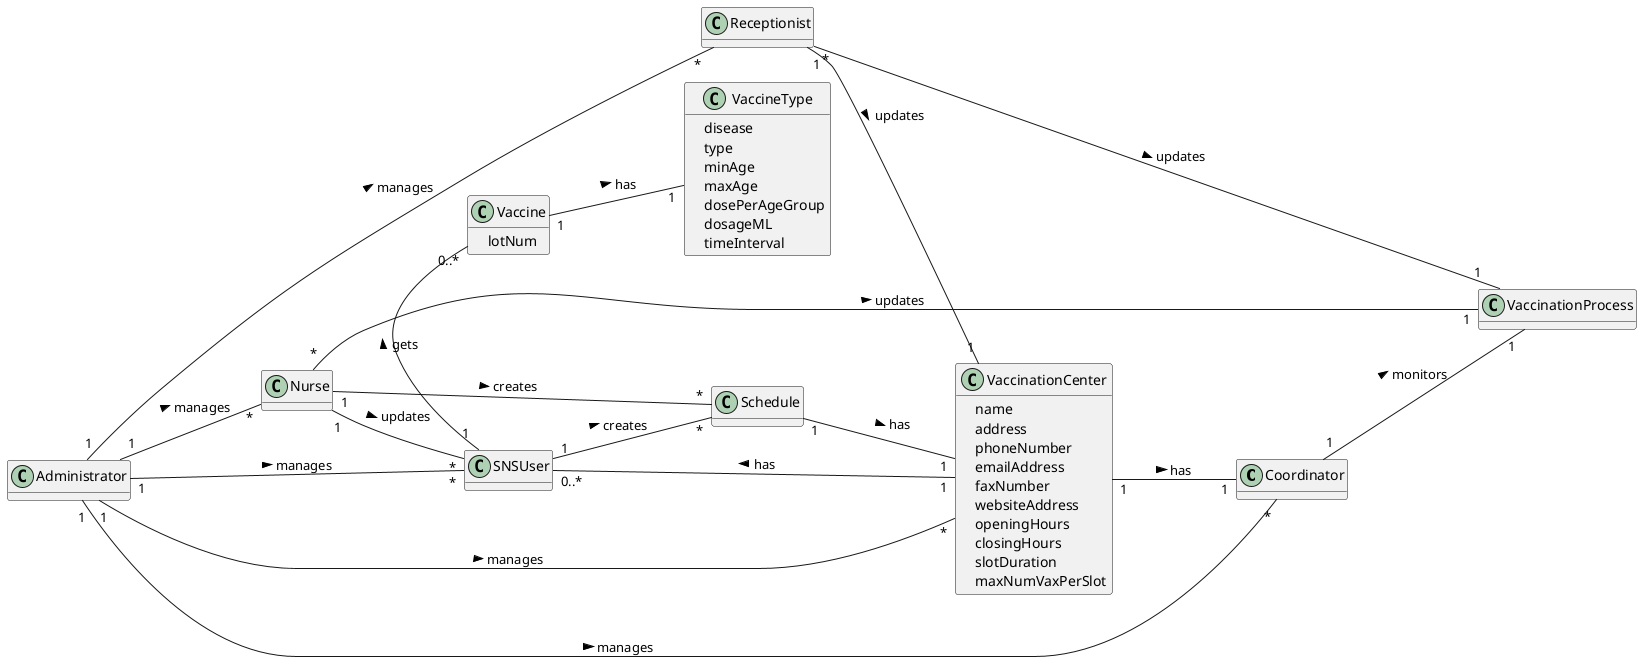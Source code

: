 @startuml
hide methods
left to right direction
skinparam classAttributeIconSize 3




class Coordinator{

}

class VaccinationCenter {
    -name
    -address
    -phoneNumber
    -emailAddress
    -faxNumber
    -websiteAddress
    -openingHours
    -closingHours
    -slotDuration
    -maxNumVaxPerSlot

}


class Nurse {


}

class Receptionist{

}

class Administrator{

}

class Schedule{
}

class SNSUser {

}

class VaccineType{
    -disease
    -type
    -minAge
    -maxAge
    -dosePerAgeGroup
    -dosageML
    -timeInterval
}

class Vaccine{
    -lotNum
}


class VaccinationProcess{



}

Nurse "*" -- "1" VaccinationProcess: updates >


Receptionist "1" -- "1" VaccinationCenter: updates >
Receptionist "*" -- "1" VaccinationProcess: updates >


VaccinationCenter "1" -- "0..*" SNSUser: has >
VaccinationCenter "1" -- "1" Coordinator: has >

Coordinator "1" -- "1" VaccinationProcess: monitors >

Nurse "1" -- "*" Schedule: creates >
Nurse "1" -- "*" SNSUser: updates >

Schedule "1" -- "1" VaccinationCenter: has >

SNSUser "1" -- "*" Schedule: creates >
SNSUser "1" - "0..*" Vaccine: gets >

Administrator "1" -- "*" VaccinationCenter: manages >
Administrator "1" -- "*" Nurse: manages >
Administrator "1" -- "*" Receptionist: manages >
Administrator "1" -- "*" SNSUser: manages >
Administrator "1" -- "*" Coordinator: manages >

Vaccine "1" -- "1" VaccineType: has >
@enduml